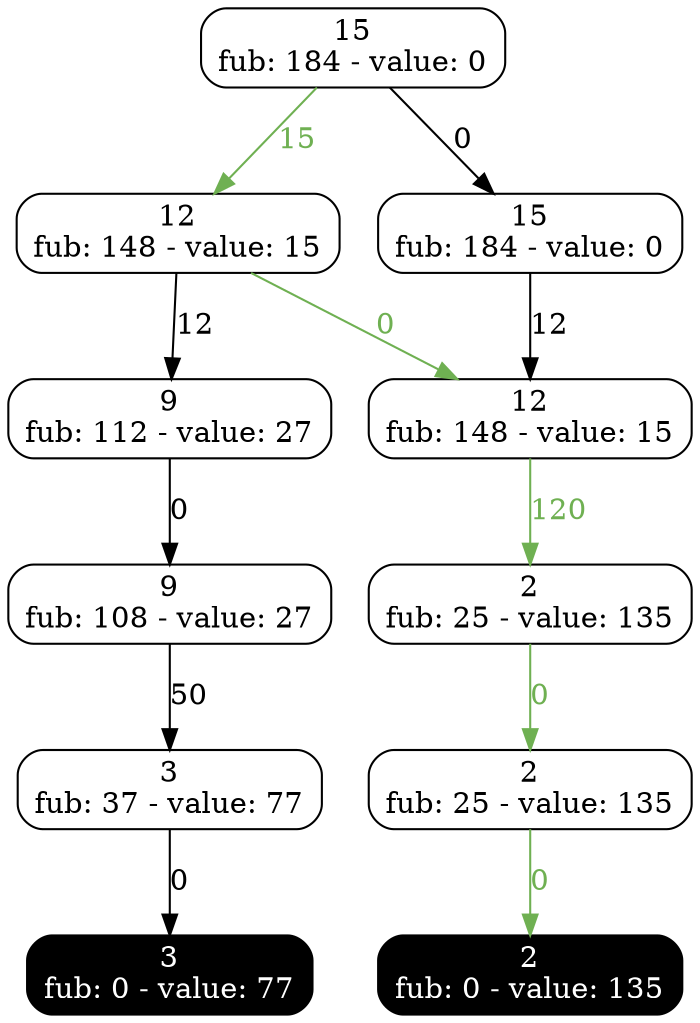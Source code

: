 digraph restricted{
0 [label="15
fub: 184 - value: 0", style=rounded, shape=rectangle, tooltip="Exact node"];
1 [label="12
fub: 148 - value: 15", style=rounded, shape=rectangle, tooltip="Exact node"];
2 [label="15
fub: 184 - value: 0", style=rounded, shape=rectangle, tooltip="Exact node"];
3 [label="9
fub: 112 - value: 27", style=rounded, shape=rectangle, tooltip="Exact node"];
4 [label="12
fub: 148 - value: 15", style=rounded, shape=rectangle, tooltip="Exact node"];
7 [label="2
fub: 25 - value: 135", style=rounded, shape=rectangle, tooltip="Exact node"];
6 [label="9
fub: 108 - value: 27", style=rounded, shape=rectangle, tooltip="Exact node"];
9 [label="2
fub: 25 - value: 135", style=rounded, shape=rectangle, tooltip="Exact node"];
10 [label="3
fub: 37 - value: 77", style=rounded, shape=rectangle, tooltip="Exact node"];
12 [label="2
fub: 0 - value: 135", style=rounded, shape=rectangle, tooltip="Exact node", style="filled, rounded", shape=rectangle, color=black, fontcolor=white, tooltip="Terminal node"];
13 [label="3
fub: 0 - value: 77", style=rounded, shape=rectangle, tooltip="Exact node", style="filled, rounded", shape=rectangle, color=black, fontcolor=white, tooltip="Terminal node"];
7 -> 9 [label=0, tooltip="Decision: assign 0 to var 3", color="#6fb052", fontcolor="#6fb052"];
0 -> 1 [label=15, tooltip="Decision: assign 1 to var 0", color="#6fb052", fontcolor="#6fb052"];
6 -> 10 [label=50, tooltip="Decision: assign 1 to var 3"];
1 -> 3 [label=12, tooltip="Decision: assign 1 to var 1"];
10 -> 13 [label=0, tooltip="Decision: assign 0 to var 4"];
1 -> 4 [label=0, tooltip="Decision: assign 0 to var 1", color="#6fb052", fontcolor="#6fb052"];
4 -> 7 [label=120, tooltip="Decision: assign 1 to var 2", color="#6fb052", fontcolor="#6fb052"];
0 -> 2 [label=0, tooltip="Decision: assign 0 to var 0"];
2 -> 4 [label=12, tooltip="Decision: assign 1 to var 1"];
3 -> 6 [label=0, tooltip="Decision: assign 0 to var 2"];
9 -> 12 [label=0, tooltip="Decision: assign 0 to var 4", color="#6fb052", fontcolor="#6fb052"];
}